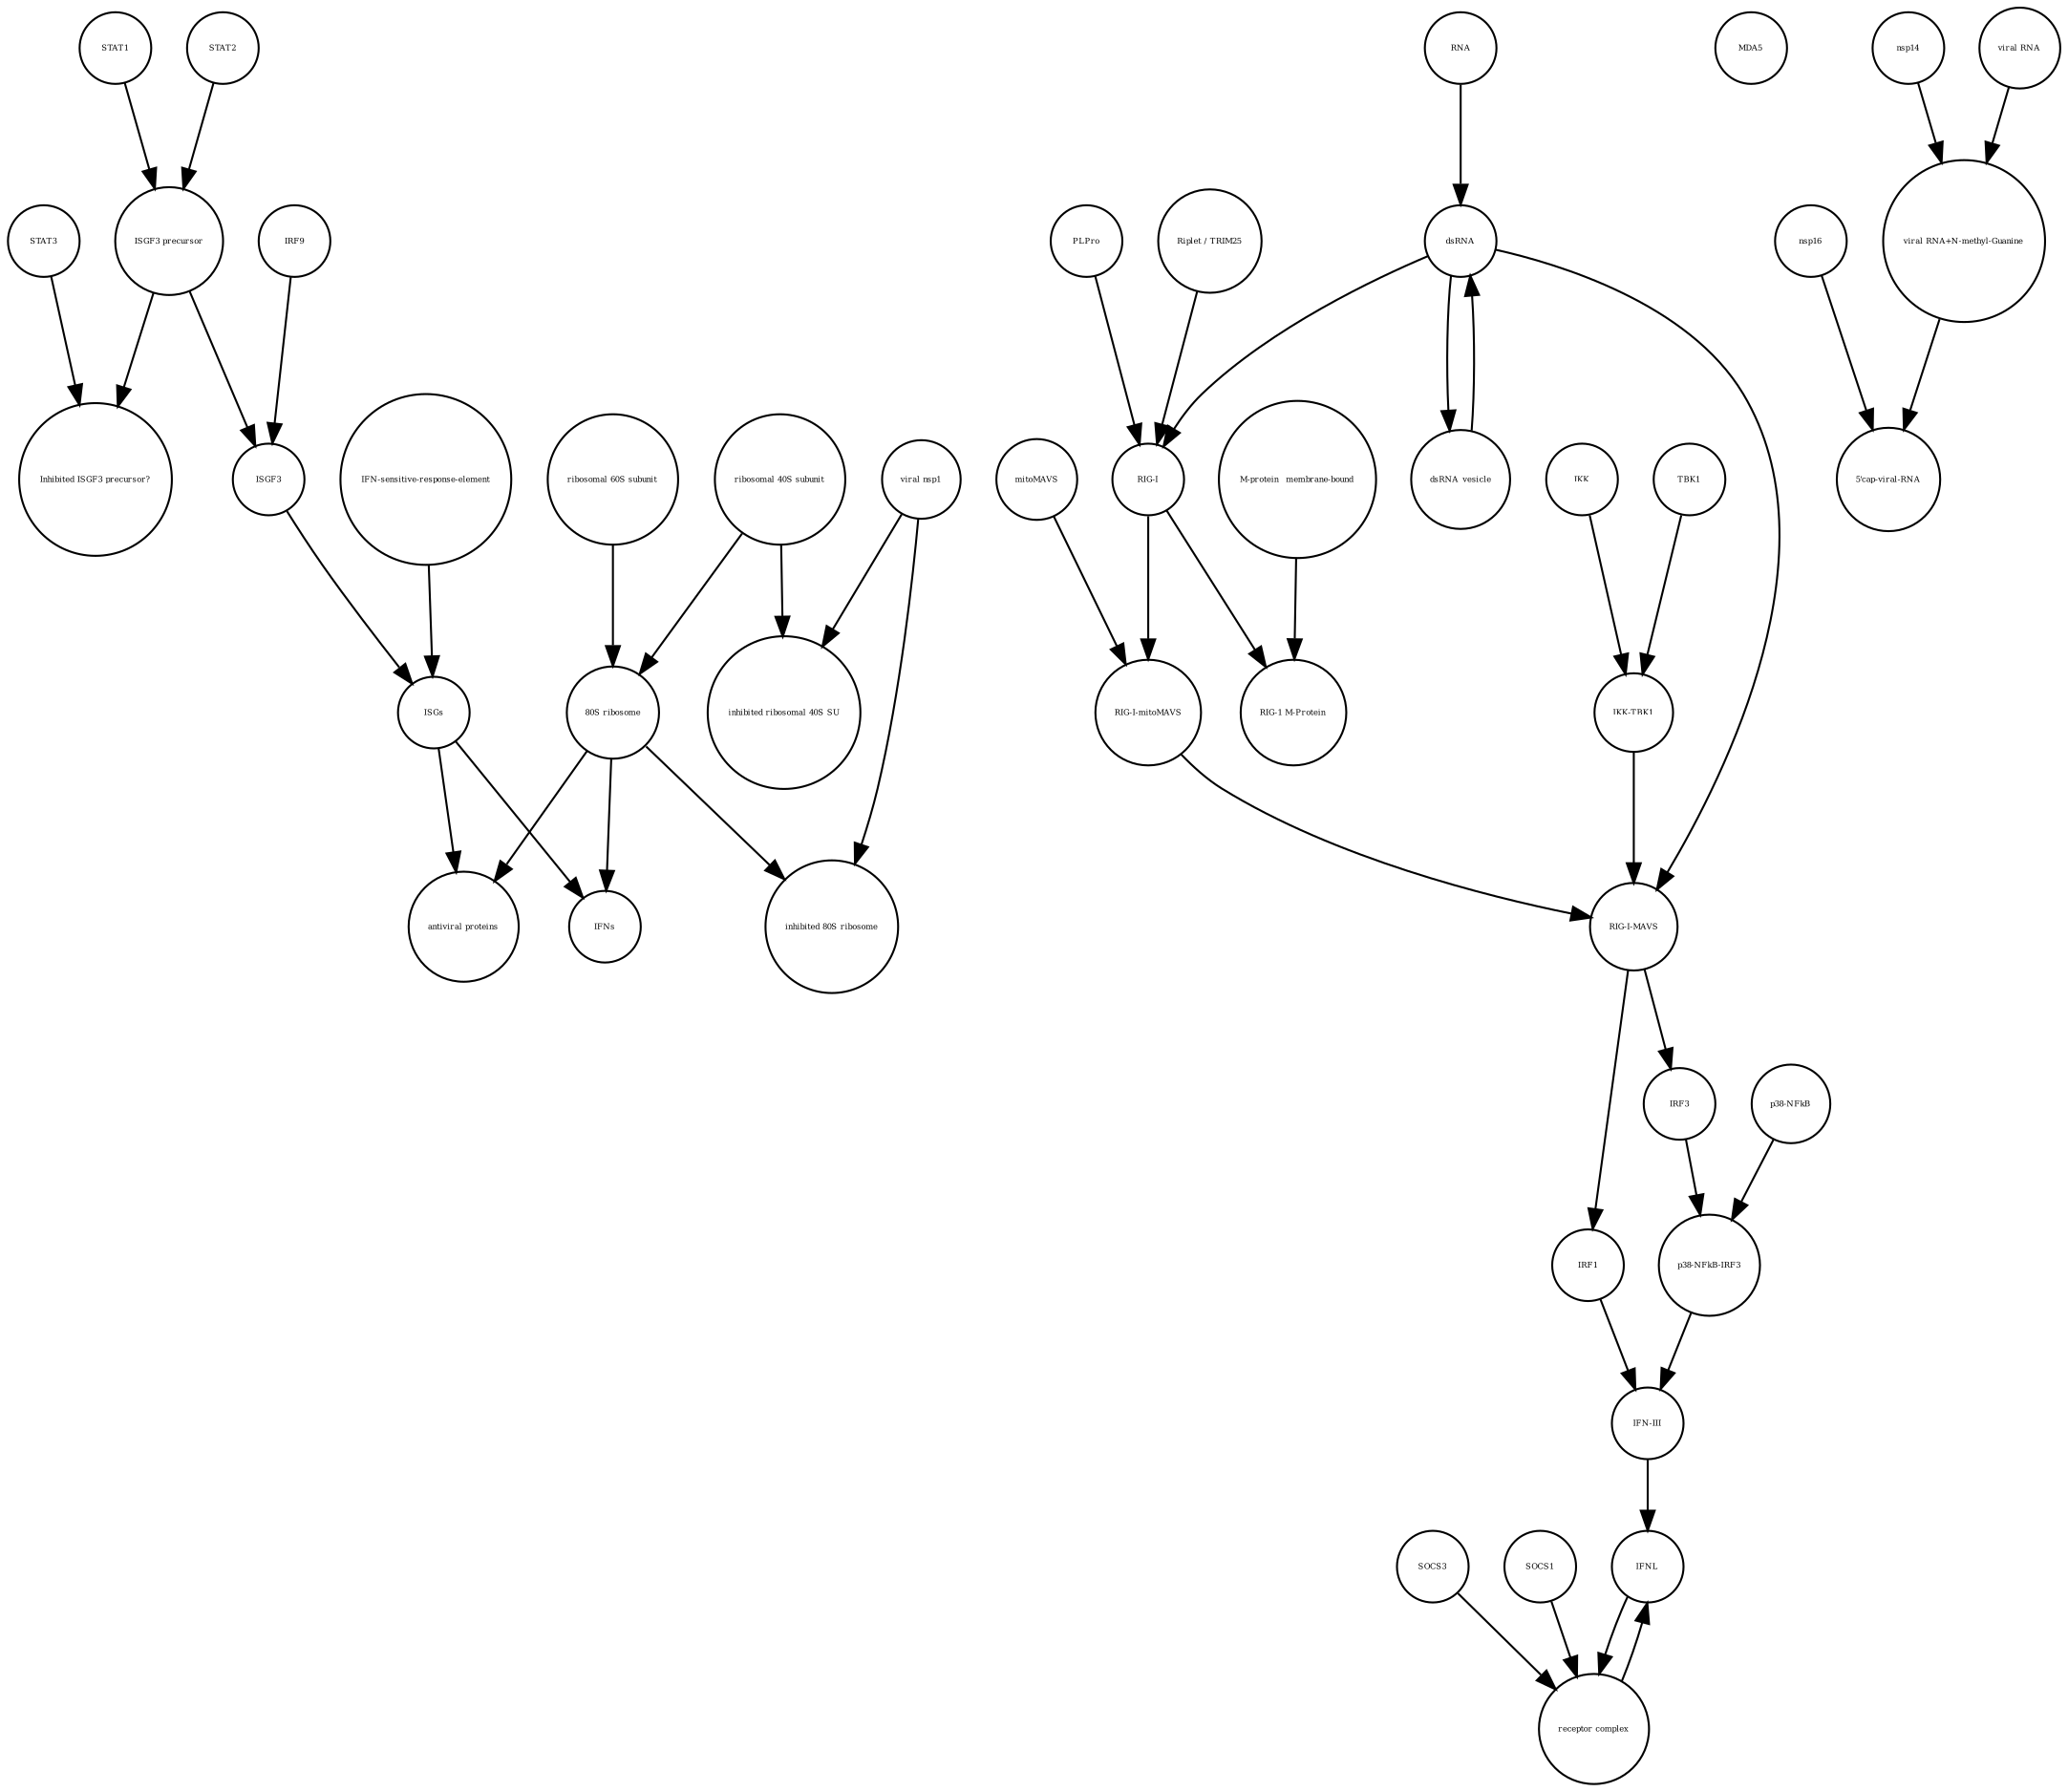 strict digraph  {
"Inhibited ISGF3 precursor?" [annotation="", bipartite=0, cls=complex, fontsize=4, label="Inhibited ISGF3 precursor?", shape=circle];
"80S ribosome" [annotation="", bipartite=0, cls=complex, fontsize=4, label="80S ribosome", shape=circle];
IRF3 [annotation="", bipartite=0, cls=macromolecule, fontsize=4, label=IRF3, shape=circle];
"RIG-I-mitoMAVS" [annotation="", bipartite=0, cls=complex, fontsize=4, label="RIG-I-mitoMAVS", shape=circle];
MDA5 [annotation="", bipartite=0, cls=macromolecule, fontsize=4, label=MDA5, shape=circle];
nsp16 [annotation="", bipartite=0, cls=macromolecule, fontsize=4, label=nsp16, shape=circle];
ISGF3 [annotation="", bipartite=0, cls=complex, fontsize=4, label=ISGF3, shape=circle];
"RIG-1 M-Protein" [annotation="", bipartite=0, cls=complex, fontsize=4, label="RIG-1 M-Protein", shape=circle];
dsRNA [annotation="", bipartite=0, cls="nucleic acid feature", fontsize=4, label=dsRNA, shape=circle];
"IFN-sensitive-response-element" [annotation="", bipartite=0, cls="nucleic acid feature", fontsize=4, label="IFN-sensitive-response-element", shape=circle];
PLPro [annotation="", bipartite=0, cls=macromolecule, fontsize=4, label=PLPro, shape=circle];
STAT1 [annotation="", bipartite=0, cls=macromolecule, fontsize=4, label=STAT1, shape=circle];
"p38-NFkB" [annotation="", bipartite=0, cls=complex, fontsize=4, label="p38-NFkB", shape=circle];
nsp14 [annotation="", bipartite=0, cls=macromolecule, fontsize=4, label=nsp14, shape=circle];
"IKK-TBK1" [annotation="", bipartite=0, cls=complex, fontsize=4, label="IKK-TBK1", shape=circle];
STAT3 [annotation="", bipartite=0, cls=macromolecule, fontsize=4, label=STAT3, shape=circle];
dsRNA_vesicle [annotation="", bipartite=0, cls="nucleic acid feature", fontsize=4, label=dsRNA_vesicle, shape=circle];
IFNs [annotation="", bipartite=0, cls=macromolecule, fontsize=4, label=IFNs, shape=circle];
"p38-NFkB-IRF3" [annotation="", bipartite=0, cls=complex, fontsize=4, label="p38-NFkB-IRF3", shape=circle];
SOCS3 [annotation="", bipartite=0, cls=macromolecule, fontsize=4, label=SOCS3, shape=circle];
ISGs [annotation="", bipartite=0, cls="nucleic acid feature", fontsize=4, label=ISGs, shape=circle];
IRF9 [annotation="", bipartite=0, cls=macromolecule, fontsize=4, label=IRF9, shape=circle];
"inhibited 80S ribosome" [annotation="", bipartite=0, cls=complex, fontsize=4, label="inhibited 80S ribosome", shape=circle];
TBK1 [annotation="", bipartite=0, cls=macromolecule, fontsize=4, label=TBK1, shape=circle];
"ribosomal 40S subunit" [annotation="", bipartite=0, cls=complex, fontsize=4, label="ribosomal 40S subunit", shape=circle];
"inhibited ribosomal 40S SU" [annotation="urn_miriam_doi_10.1101%2F2020.05.18.102467", bipartite=0, cls=complex, fontsize=4, label="inhibited ribosomal 40S SU", shape=circle];
STAT2 [annotation="", bipartite=0, cls=macromolecule, fontsize=4, label=STAT2, shape=circle];
IFNL [annotation="", bipartite=0, cls=macromolecule, fontsize=4, label=IFNL, shape=circle];
"5'cap-viral-RNA" [annotation="", bipartite=0, cls="nucleic acid feature", fontsize=4, label="5'cap-viral-RNA", shape=circle];
RNA [annotation="", bipartite=0, cls="nucleic acid feature", fontsize=4, label=RNA, shape=circle];
"antiviral proteins" [annotation="", bipartite=0, cls=macromolecule, fontsize=4, label="antiviral proteins", shape=circle];
mitoMAVS [annotation="", bipartite=0, cls=macromolecule, fontsize=4, label=mitoMAVS, shape=circle];
"receptor complex" [annotation="", bipartite=0, cls=complex, fontsize=4, label="receptor complex", shape=circle];
"RIG-I-MAVS" [annotation="", bipartite=0, cls=complex, fontsize=4, label="RIG-I-MAVS", shape=circle];
SOCS1 [annotation="", bipartite=0, cls=macromolecule, fontsize=4, label=SOCS1, shape=circle];
"ribosomal 60S subunit" [annotation="", bipartite=0, cls=complex, fontsize=4, label="ribosomal 60S subunit", shape=circle];
"viral nsp1" [annotation="", bipartite=0, cls=macromolecule, fontsize=4, label="viral nsp1", shape=circle];
"M-protein_ membrane-bound" [annotation="", bipartite=0, cls=macromolecule, fontsize=4, label="M-protein_ membrane-bound", shape=circle];
"viral RNA+N-methyl-Guanine" [annotation="", bipartite=0, cls="nucleic acid feature", fontsize=4, label="viral RNA+N-methyl-Guanine", shape=circle];
"viral RNA" [annotation="", bipartite=0, cls="nucleic acid feature", fontsize=4, label="viral RNA", shape=circle];
"ISGF3 precursor" [annotation="", bipartite=0, cls=complex, fontsize=4, label="ISGF3 precursor", shape=circle];
"RIG-I" [annotation="", bipartite=0, cls=macromolecule, fontsize=4, label="RIG-I", shape=circle];
"Riplet / TRIM25" [annotation="", bipartite=0, cls=macromolecule, fontsize=4, label="Riplet / TRIM25", shape=circle];
"IFN-III" [annotation="", bipartite=0, cls=macromolecule, fontsize=4, label="IFN-III", shape=circle];
IRF1 [annotation="", bipartite=0, cls=macromolecule, fontsize=4, label=IRF1, shape=circle];
IKK [annotation="", bipartite=0, cls=macromolecule, fontsize=4, label=IKK, shape=circle];
"80S ribosome" -> "antiviral proteins"  [annotation="", interaction_type=catalysis];
"80S ribosome" -> "inhibited 80S ribosome"  [annotation="", interaction_type=production];
"80S ribosome" -> IFNs  [annotation="", interaction_type=catalysis];
IRF3 -> "p38-NFkB-IRF3"  [annotation="", interaction_type=production];
"RIG-I-mitoMAVS" -> "RIG-I-MAVS"  [annotation="", interaction_type=production];
nsp16 -> "5'cap-viral-RNA"  [annotation="urn_miriam_doi_10.1016%2Fj.chom.2020.05.008", interaction_type=catalysis];
ISGF3 -> ISGs  [annotation="", interaction_type="necessary stimulation"];
dsRNA -> "RIG-I"  [annotation="", interaction_type="necessary stimulation"];
dsRNA -> "RIG-I-MAVS"  [annotation="", interaction_type="necessary stimulation"];
dsRNA -> dsRNA_vesicle  [annotation="", interaction_type=production];
"IFN-sensitive-response-element" -> ISGs  [annotation="", interaction_type=production];
PLPro -> "RIG-I"  [annotation="", interaction_type=catalysis];
STAT1 -> "ISGF3 precursor"  [annotation="", interaction_type=production];
"p38-NFkB" -> "p38-NFkB-IRF3"  [annotation="", interaction_type=production];
nsp14 -> "viral RNA+N-methyl-Guanine"  [annotation="", interaction_type=catalysis];
"IKK-TBK1" -> "RIG-I-MAVS"  [annotation="", interaction_type=production];
STAT3 -> "Inhibited ISGF3 precursor?"  [annotation="", interaction_type=production];
dsRNA_vesicle -> dsRNA  [annotation="", interaction_type=production];
"p38-NFkB-IRF3" -> "IFN-III"  [annotation="", interaction_type=stimulation];
SOCS3 -> "receptor complex"  [annotation="", interaction_type=production];
ISGs -> "antiviral proteins"  [annotation="", interaction_type=production];
ISGs -> IFNs  [annotation="", interaction_type=production];
IRF9 -> ISGF3  [annotation="", interaction_type=production];
TBK1 -> "IKK-TBK1"  [annotation="", interaction_type=production];
"ribosomal 40S subunit" -> "80S ribosome"  [annotation="", interaction_type=production];
"ribosomal 40S subunit" -> "inhibited ribosomal 40S SU"  [annotation="", interaction_type=production];
STAT2 -> "ISGF3 precursor"  [annotation="", interaction_type=production];
IFNL -> "receptor complex"  [annotation="", interaction_type=stimulation];
RNA -> dsRNA  [annotation="", interaction_type=production];
mitoMAVS -> "RIG-I-mitoMAVS"  [annotation="", interaction_type=production];
"receptor complex" -> IFNL  [annotation="", interaction_type=production];
"RIG-I-MAVS" -> IRF3  [annotation="", interaction_type=stimulation];
"RIG-I-MAVS" -> IRF1  [annotation="", interaction_type=catalysis];
SOCS1 -> "receptor complex"  [annotation="", interaction_type=production];
"ribosomal 60S subunit" -> "80S ribosome"  [annotation="", interaction_type=production];
"viral nsp1" -> "inhibited 80S ribosome"  [annotation="", interaction_type=production];
"viral nsp1" -> "inhibited ribosomal 40S SU"  [annotation="", interaction_type=production];
"M-protein_ membrane-bound" -> "RIG-1 M-Protein"  [annotation="", interaction_type=production];
"viral RNA+N-methyl-Guanine" -> "5'cap-viral-RNA"  [annotation="", interaction_type=production];
"viral RNA" -> "viral RNA+N-methyl-Guanine"  [annotation="", interaction_type=production];
"ISGF3 precursor" -> "Inhibited ISGF3 precursor?"  [annotation="", interaction_type=production];
"ISGF3 precursor" -> ISGF3  [annotation="", interaction_type=production];
"RIG-I" -> "RIG-1 M-Protein"  [annotation="", interaction_type=production];
"RIG-I" -> "RIG-I-mitoMAVS"  [annotation="", interaction_type=production];
"Riplet / TRIM25" -> "RIG-I"  [annotation="", interaction_type=catalysis];
"IFN-III" -> IFNL  [annotation="", interaction_type=production];
IRF1 -> "IFN-III"  [annotation="", interaction_type=stimulation];
IKK -> "IKK-TBK1"  [annotation="", interaction_type=production];
}
